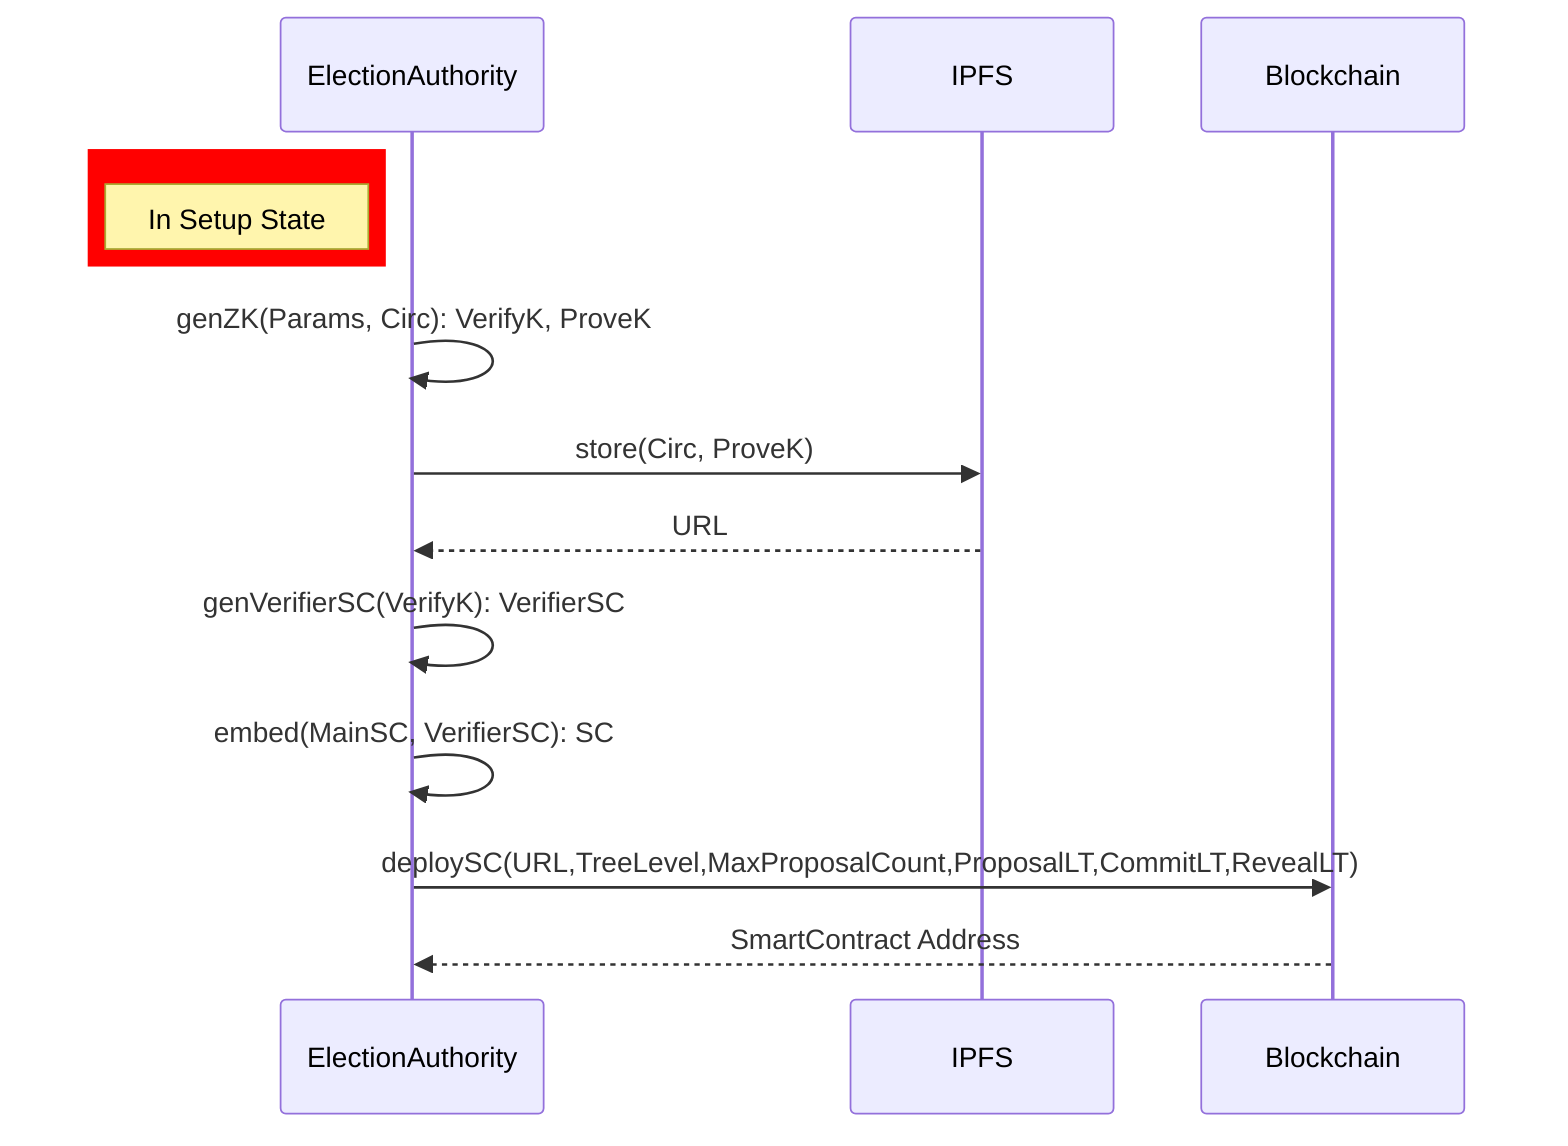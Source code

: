 sequenceDiagram
rect rgb(255, 0, 0)
note left of EA: In Setup State
end
participant EA as ElectionAuthority
EA ->> EA: genZK(Params, Circ): VerifyK, ProveK
EA ->> IPFS: store(Circ, ProveK)
IPFS -->> EA: URL
EA ->> EA: genVerifierSC(VerifyK): VerifierSC
EA ->> EA: embed(MainSC, VerifierSC): SC
EA->>Blockchain: deploySC(URL,TreeLevel,MaxProposalCount,ProposalLT,CommitLT,RevealLT)
Blockchain -->> EA: SmartContract Address